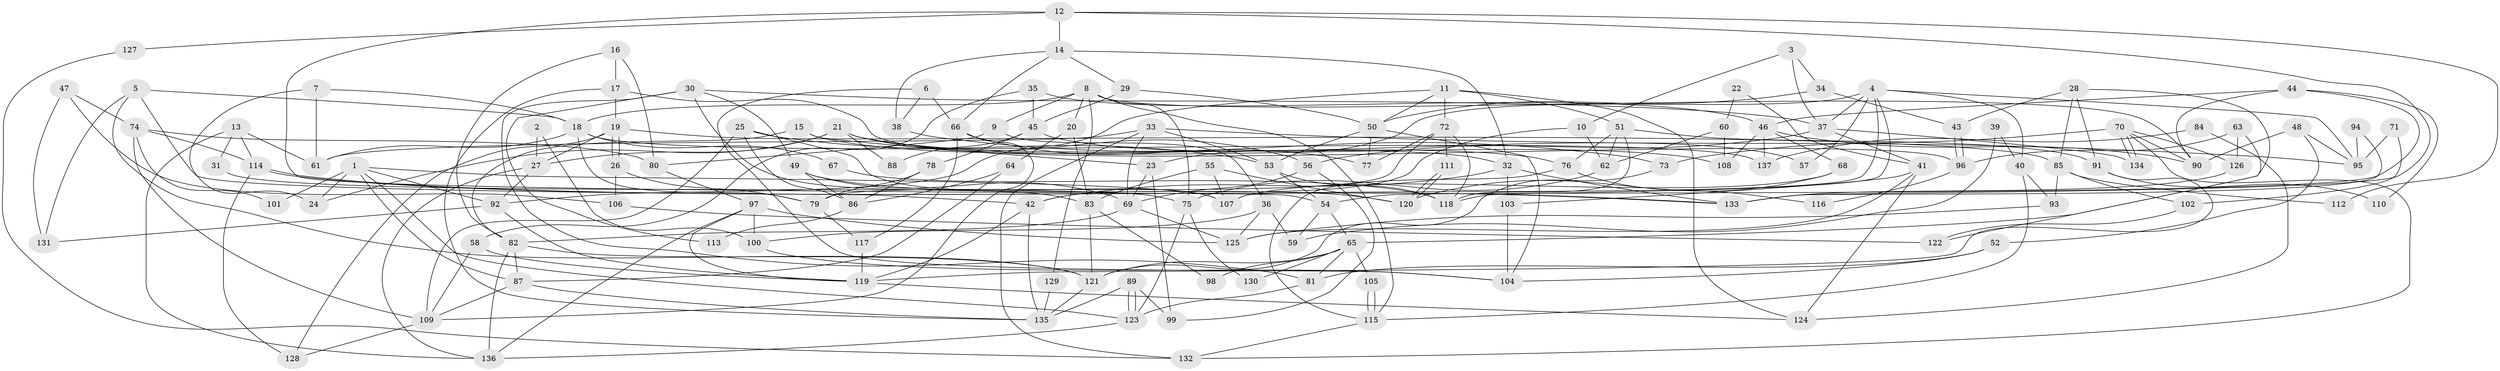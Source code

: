 // Generated by graph-tools (version 1.1) at 2025/02/03/09/25 03:02:07]
// undirected, 137 vertices, 274 edges
graph export_dot {
graph [start="1"]
  node [color=gray90,style=filled];
  1;
  2;
  3;
  4;
  5;
  6;
  7;
  8;
  9;
  10;
  11;
  12;
  13;
  14;
  15;
  16;
  17;
  18;
  19;
  20;
  21;
  22;
  23;
  24;
  25;
  26;
  27;
  28;
  29;
  30;
  31;
  32;
  33;
  34;
  35;
  36;
  37;
  38;
  39;
  40;
  41;
  42;
  43;
  44;
  45;
  46;
  47;
  48;
  49;
  50;
  51;
  52;
  53;
  54;
  55;
  56;
  57;
  58;
  59;
  60;
  61;
  62;
  63;
  64;
  65;
  66;
  67;
  68;
  69;
  70;
  71;
  72;
  73;
  74;
  75;
  76;
  77;
  78;
  79;
  80;
  81;
  82;
  83;
  84;
  85;
  86;
  87;
  88;
  89;
  90;
  91;
  92;
  93;
  94;
  95;
  96;
  97;
  98;
  99;
  100;
  101;
  102;
  103;
  104;
  105;
  106;
  107;
  108;
  109;
  110;
  111;
  112;
  113;
  114;
  115;
  116;
  117;
  118;
  119;
  120;
  121;
  122;
  123;
  124;
  125;
  126;
  127;
  128;
  129;
  130;
  131;
  132;
  133;
  134;
  135;
  136;
  137;
  1 -- 87;
  1 -- 92;
  1 -- 24;
  1 -- 101;
  1 -- 107;
  1 -- 123;
  2 -- 100;
  2 -- 27;
  3 -- 10;
  3 -- 37;
  3 -- 34;
  4 -- 107;
  4 -- 40;
  4 -- 23;
  4 -- 37;
  4 -- 57;
  4 -- 95;
  4 -- 118;
  5 -- 18;
  5 -- 42;
  5 -- 121;
  5 -- 131;
  6 -- 38;
  6 -- 66;
  6 -- 104;
  7 -- 24;
  7 -- 18;
  7 -- 61;
  8 -- 20;
  8 -- 18;
  8 -- 9;
  8 -- 75;
  8 -- 90;
  8 -- 115;
  8 -- 129;
  9 -- 80;
  9 -- 36;
  10 -- 42;
  10 -- 62;
  11 -- 50;
  11 -- 124;
  11 -- 51;
  11 -- 72;
  11 -- 92;
  12 -- 14;
  12 -- 133;
  12 -- 54;
  12 -- 112;
  12 -- 127;
  13 -- 61;
  13 -- 136;
  13 -- 31;
  13 -- 114;
  14 -- 32;
  14 -- 66;
  14 -- 29;
  14 -- 38;
  15 -- 82;
  15 -- 23;
  15 -- 32;
  16 -- 82;
  16 -- 17;
  16 -- 80;
  17 -- 135;
  17 -- 19;
  17 -- 96;
  18 -- 61;
  18 -- 79;
  18 -- 67;
  18 -- 137;
  19 -- 27;
  19 -- 26;
  19 -- 26;
  19 -- 85;
  19 -- 128;
  20 -- 64;
  20 -- 83;
  21 -- 56;
  21 -- 27;
  21 -- 24;
  21 -- 76;
  21 -- 88;
  21 -- 108;
  22 -- 41;
  22 -- 60;
  23 -- 69;
  23 -- 99;
  25 -- 53;
  25 -- 109;
  25 -- 86;
  25 -- 107;
  26 -- 79;
  26 -- 106;
  27 -- 136;
  27 -- 92;
  28 -- 43;
  28 -- 65;
  28 -- 85;
  28 -- 91;
  29 -- 50;
  29 -- 45;
  30 -- 81;
  30 -- 37;
  30 -- 49;
  30 -- 83;
  30 -- 113;
  31 -- 75;
  32 -- 42;
  32 -- 103;
  32 -- 133;
  33 -- 95;
  33 -- 69;
  33 -- 53;
  33 -- 61;
  33 -- 132;
  34 -- 50;
  34 -- 43;
  35 -- 46;
  35 -- 58;
  35 -- 45;
  36 -- 125;
  36 -- 59;
  36 -- 100;
  37 -- 41;
  37 -- 56;
  37 -- 134;
  38 -- 73;
  39 -- 59;
  39 -- 40;
  40 -- 93;
  40 -- 115;
  41 -- 125;
  41 -- 103;
  41 -- 124;
  42 -- 119;
  42 -- 135;
  43 -- 96;
  43 -- 96;
  44 -- 90;
  44 -- 54;
  44 -- 46;
  44 -- 110;
  45 -- 57;
  45 -- 78;
  45 -- 88;
  46 -- 90;
  46 -- 68;
  46 -- 108;
  46 -- 137;
  47 -- 74;
  47 -- 131;
  47 -- 106;
  48 -- 52;
  48 -- 90;
  48 -- 95;
  49 -- 120;
  49 -- 69;
  49 -- 86;
  50 -- 104;
  50 -- 53;
  50 -- 77;
  51 -- 76;
  51 -- 62;
  51 -- 91;
  51 -- 118;
  52 -- 81;
  52 -- 104;
  53 -- 118;
  53 -- 54;
  54 -- 59;
  54 -- 65;
  55 -- 120;
  55 -- 107;
  55 -- 83;
  56 -- 99;
  56 -- 69;
  58 -- 109;
  58 -- 119;
  60 -- 108;
  60 -- 62;
  62 -- 75;
  63 -- 126;
  63 -- 96;
  63 -- 122;
  64 -- 87;
  64 -- 86;
  65 -- 121;
  65 -- 81;
  65 -- 98;
  65 -- 105;
  65 -- 130;
  66 -- 77;
  66 -- 117;
  66 -- 109;
  67 -- 118;
  68 -- 107;
  68 -- 120;
  69 -- 82;
  69 -- 125;
  70 -- 132;
  70 -- 134;
  70 -- 134;
  70 -- 73;
  70 -- 90;
  70 -- 126;
  71 -- 102;
  71 -- 95;
  72 -- 118;
  72 -- 77;
  72 -- 79;
  72 -- 111;
  73 -- 121;
  74 -- 114;
  74 -- 109;
  74 -- 80;
  74 -- 101;
  75 -- 123;
  75 -- 130;
  76 -- 115;
  76 -- 116;
  78 -- 86;
  78 -- 79;
  79 -- 117;
  80 -- 97;
  81 -- 123;
  82 -- 121;
  82 -- 87;
  82 -- 136;
  83 -- 98;
  83 -- 121;
  84 -- 137;
  84 -- 124;
  85 -- 93;
  85 -- 102;
  85 -- 112;
  86 -- 113;
  87 -- 109;
  87 -- 135;
  89 -- 135;
  89 -- 123;
  89 -- 123;
  89 -- 99;
  91 -- 110;
  91 -- 119;
  92 -- 119;
  92 -- 131;
  93 -- 125;
  94 -- 95;
  94 -- 133;
  96 -- 116;
  97 -- 136;
  97 -- 100;
  97 -- 119;
  97 -- 125;
  100 -- 104;
  102 -- 122;
  103 -- 104;
  105 -- 115;
  105 -- 115;
  106 -- 122;
  109 -- 128;
  111 -- 120;
  111 -- 120;
  114 -- 133;
  114 -- 133;
  114 -- 128;
  115 -- 132;
  117 -- 119;
  119 -- 124;
  121 -- 135;
  123 -- 136;
  126 -- 133;
  127 -- 132;
  129 -- 135;
}
